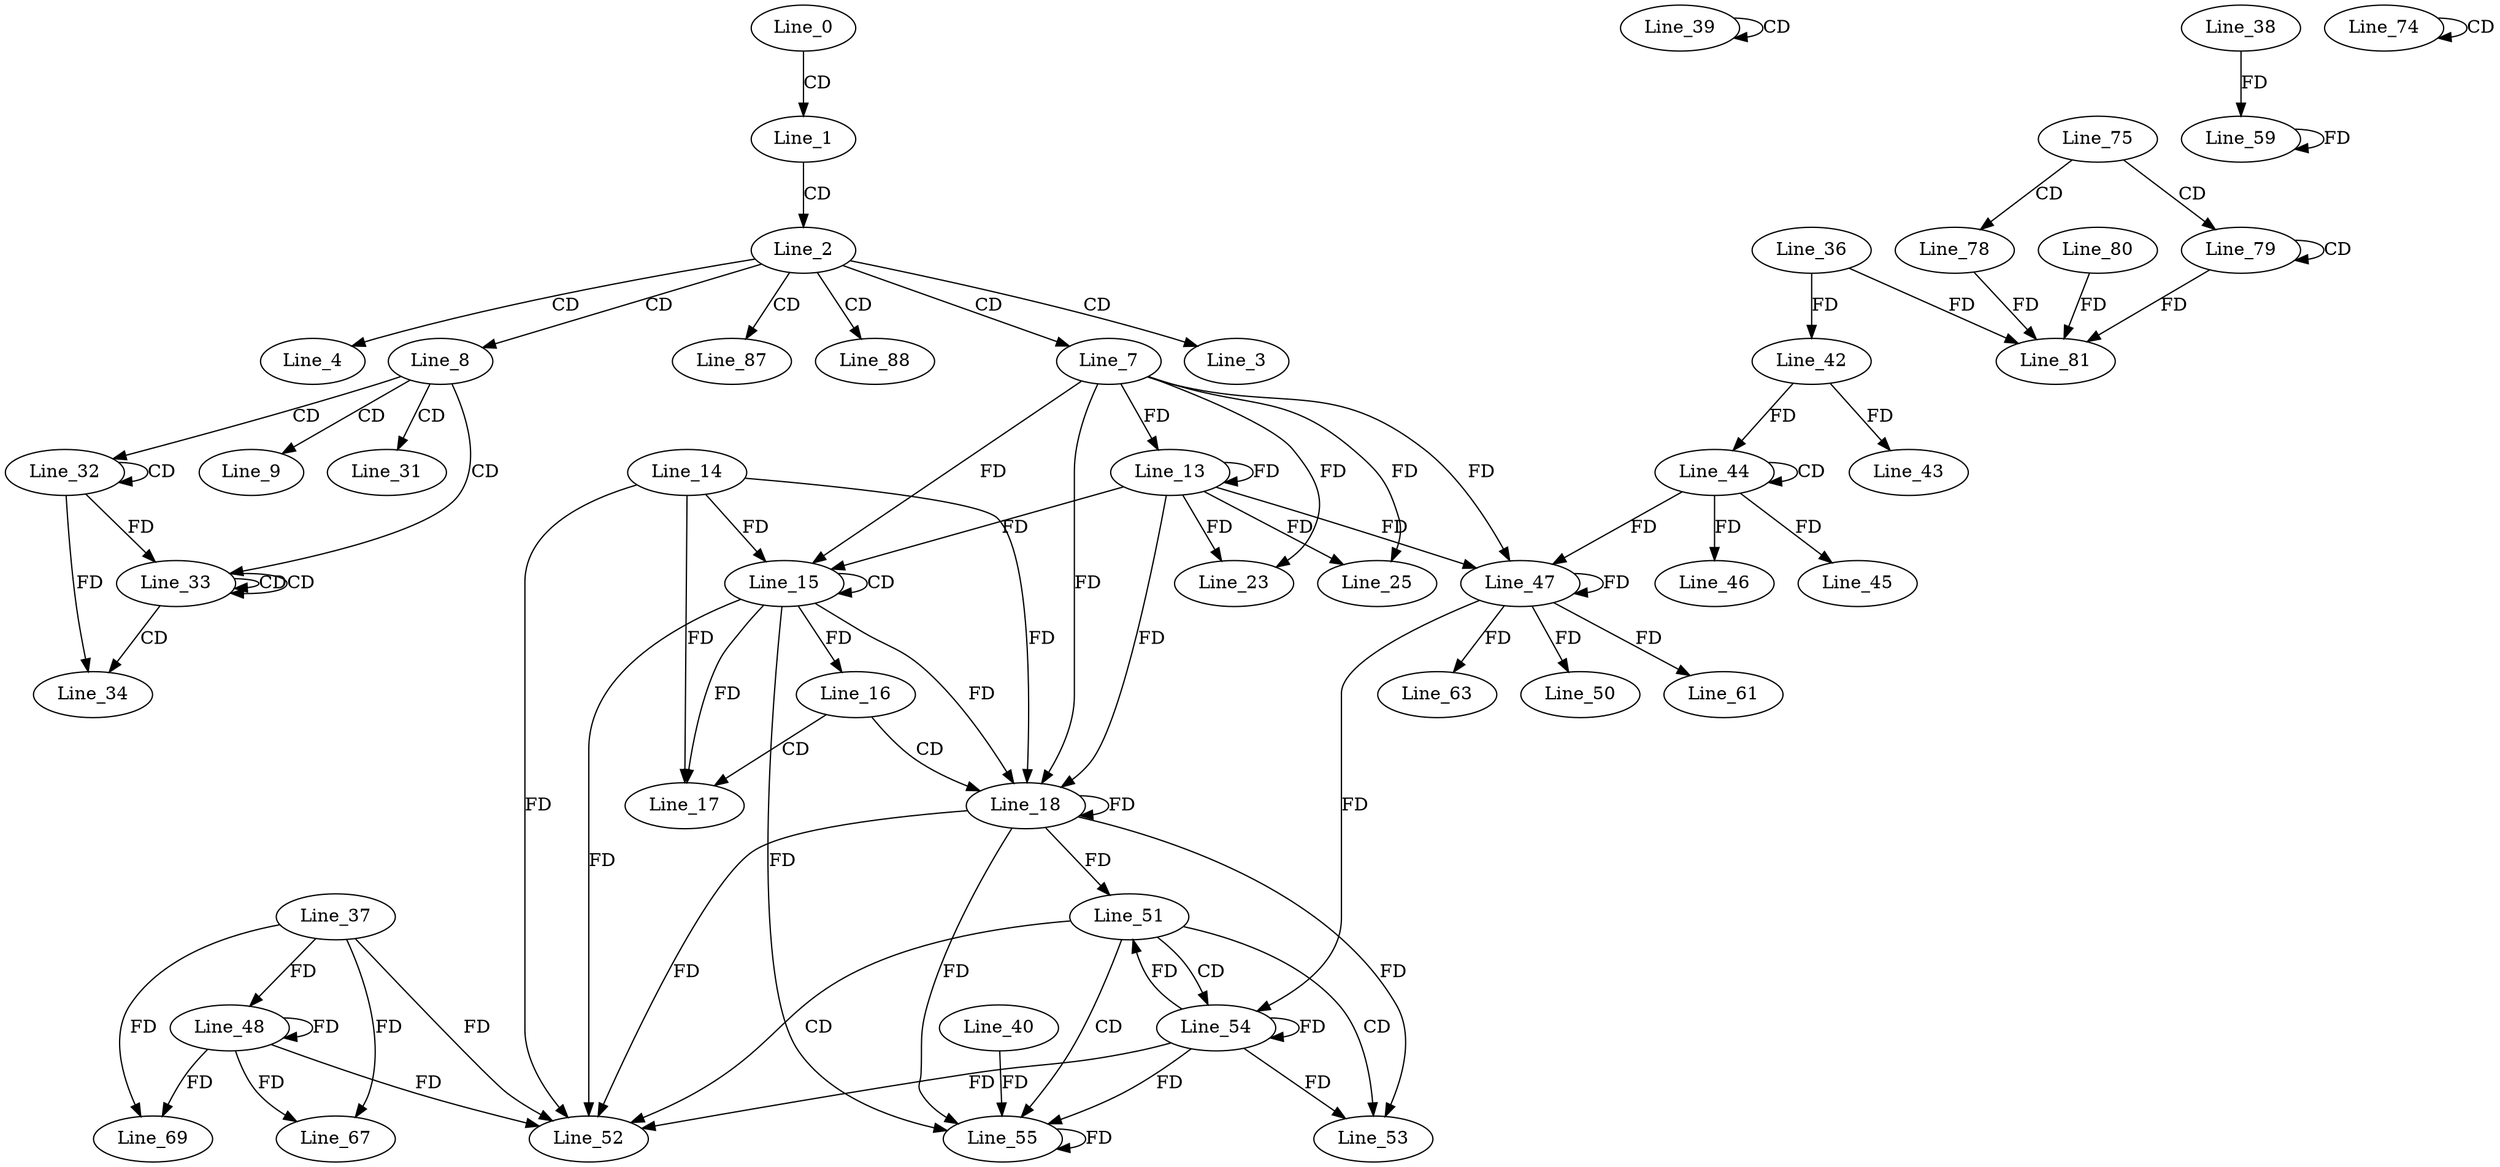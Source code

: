 digraph G {
  Line_0;
  Line_1;
  Line_2;
  Line_3;
  Line_4;
  Line_7;
  Line_8;
  Line_9;
  Line_13;
  Line_15;
  Line_15;
  Line_14;
  Line_16;
  Line_17;
  Line_18;
  Line_18;
  Line_23;
  Line_25;
  Line_31;
  Line_32;
  Line_32;
  Line_33;
  Line_33;
  Line_33;
  Line_34;
  Line_39;
  Line_39;
  Line_36;
  Line_42;
  Line_42;
  Line_43;
  Line_44;
  Line_44;
  Line_45;
  Line_46;
  Line_47;
  Line_47;
  Line_37;
  Line_48;
  Line_50;
  Line_51;
  Line_52;
  Line_53;
  Line_54;
  Line_54;
  Line_55;
  Line_40;
  Line_38;
  Line_59;
  Line_61;
  Line_63;
  Line_67;
  Line_69;
  Line_74;
  Line_74;
  Line_75;
  Line_78;
  Line_79;
  Line_79;
  Line_80;
  Line_81;
  Line_87;
  Line_88;
  Line_0 -> Line_1 [ label="CD" ];
  Line_1 -> Line_2 [ label="CD" ];
  Line_2 -> Line_3 [ label="CD" ];
  Line_2 -> Line_4 [ label="CD" ];
  Line_2 -> Line_7 [ label="CD" ];
  Line_2 -> Line_8 [ label="CD" ];
  Line_8 -> Line_9 [ label="CD" ];
  Line_7 -> Line_13 [ label="FD" ];
  Line_13 -> Line_13 [ label="FD" ];
  Line_15 -> Line_15 [ label="CD" ];
  Line_7 -> Line_15 [ label="FD" ];
  Line_13 -> Line_15 [ label="FD" ];
  Line_14 -> Line_15 [ label="FD" ];
  Line_15 -> Line_16 [ label="FD" ];
  Line_16 -> Line_17 [ label="CD" ];
  Line_14 -> Line_17 [ label="FD" ];
  Line_15 -> Line_17 [ label="FD" ];
  Line_16 -> Line_18 [ label="CD" ];
  Line_18 -> Line_18 [ label="FD" ];
  Line_15 -> Line_18 [ label="FD" ];
  Line_7 -> Line_18 [ label="FD" ];
  Line_13 -> Line_18 [ label="FD" ];
  Line_14 -> Line_18 [ label="FD" ];
  Line_7 -> Line_23 [ label="FD" ];
  Line_13 -> Line_23 [ label="FD" ];
  Line_7 -> Line_25 [ label="FD" ];
  Line_13 -> Line_25 [ label="FD" ];
  Line_8 -> Line_31 [ label="CD" ];
  Line_8 -> Line_32 [ label="CD" ];
  Line_32 -> Line_32 [ label="CD" ];
  Line_8 -> Line_33 [ label="CD" ];
  Line_33 -> Line_33 [ label="CD" ];
  Line_33 -> Line_33 [ label="CD" ];
  Line_32 -> Line_33 [ label="FD" ];
  Line_33 -> Line_34 [ label="CD" ];
  Line_32 -> Line_34 [ label="FD" ];
  Line_39 -> Line_39 [ label="CD" ];
  Line_36 -> Line_42 [ label="FD" ];
  Line_42 -> Line_43 [ label="FD" ];
  Line_44 -> Line_44 [ label="CD" ];
  Line_42 -> Line_44 [ label="FD" ];
  Line_44 -> Line_45 [ label="FD" ];
  Line_44 -> Line_46 [ label="FD" ];
  Line_7 -> Line_47 [ label="FD" ];
  Line_13 -> Line_47 [ label="FD" ];
  Line_47 -> Line_47 [ label="FD" ];
  Line_44 -> Line_47 [ label="FD" ];
  Line_37 -> Line_48 [ label="FD" ];
  Line_48 -> Line_48 [ label="FD" ];
  Line_47 -> Line_50 [ label="FD" ];
  Line_18 -> Line_51 [ label="FD" ];
  Line_51 -> Line_52 [ label="CD" ];
  Line_37 -> Line_52 [ label="FD" ];
  Line_48 -> Line_52 [ label="FD" ];
  Line_14 -> Line_52 [ label="FD" ];
  Line_18 -> Line_52 [ label="FD" ];
  Line_15 -> Line_52 [ label="FD" ];
  Line_51 -> Line_53 [ label="CD" ];
  Line_18 -> Line_53 [ label="FD" ];
  Line_51 -> Line_54 [ label="CD" ];
  Line_54 -> Line_54 [ label="FD" ];
  Line_47 -> Line_54 [ label="FD" ];
  Line_51 -> Line_55 [ label="CD" ];
  Line_55 -> Line_55 [ label="FD" ];
  Line_40 -> Line_55 [ label="FD" ];
  Line_54 -> Line_55 [ label="FD" ];
  Line_18 -> Line_55 [ label="FD" ];
  Line_15 -> Line_55 [ label="FD" ];
  Line_38 -> Line_59 [ label="FD" ];
  Line_59 -> Line_59 [ label="FD" ];
  Line_47 -> Line_61 [ label="FD" ];
  Line_47 -> Line_63 [ label="FD" ];
  Line_37 -> Line_67 [ label="FD" ];
  Line_48 -> Line_67 [ label="FD" ];
  Line_37 -> Line_69 [ label="FD" ];
  Line_48 -> Line_69 [ label="FD" ];
  Line_74 -> Line_74 [ label="CD" ];
  Line_75 -> Line_78 [ label="CD" ];
  Line_75 -> Line_79 [ label="CD" ];
  Line_79 -> Line_79 [ label="CD" ];
  Line_80 -> Line_81 [ label="FD" ];
  Line_36 -> Line_81 [ label="FD" ];
  Line_79 -> Line_81 [ label="FD" ];
  Line_78 -> Line_81 [ label="FD" ];
  Line_2 -> Line_87 [ label="CD" ];
  Line_2 -> Line_88 [ label="CD" ];
  Line_54 -> Line_51 [ label="FD" ];
  Line_54 -> Line_52 [ label="FD" ];
  Line_54 -> Line_53 [ label="FD" ];
}
